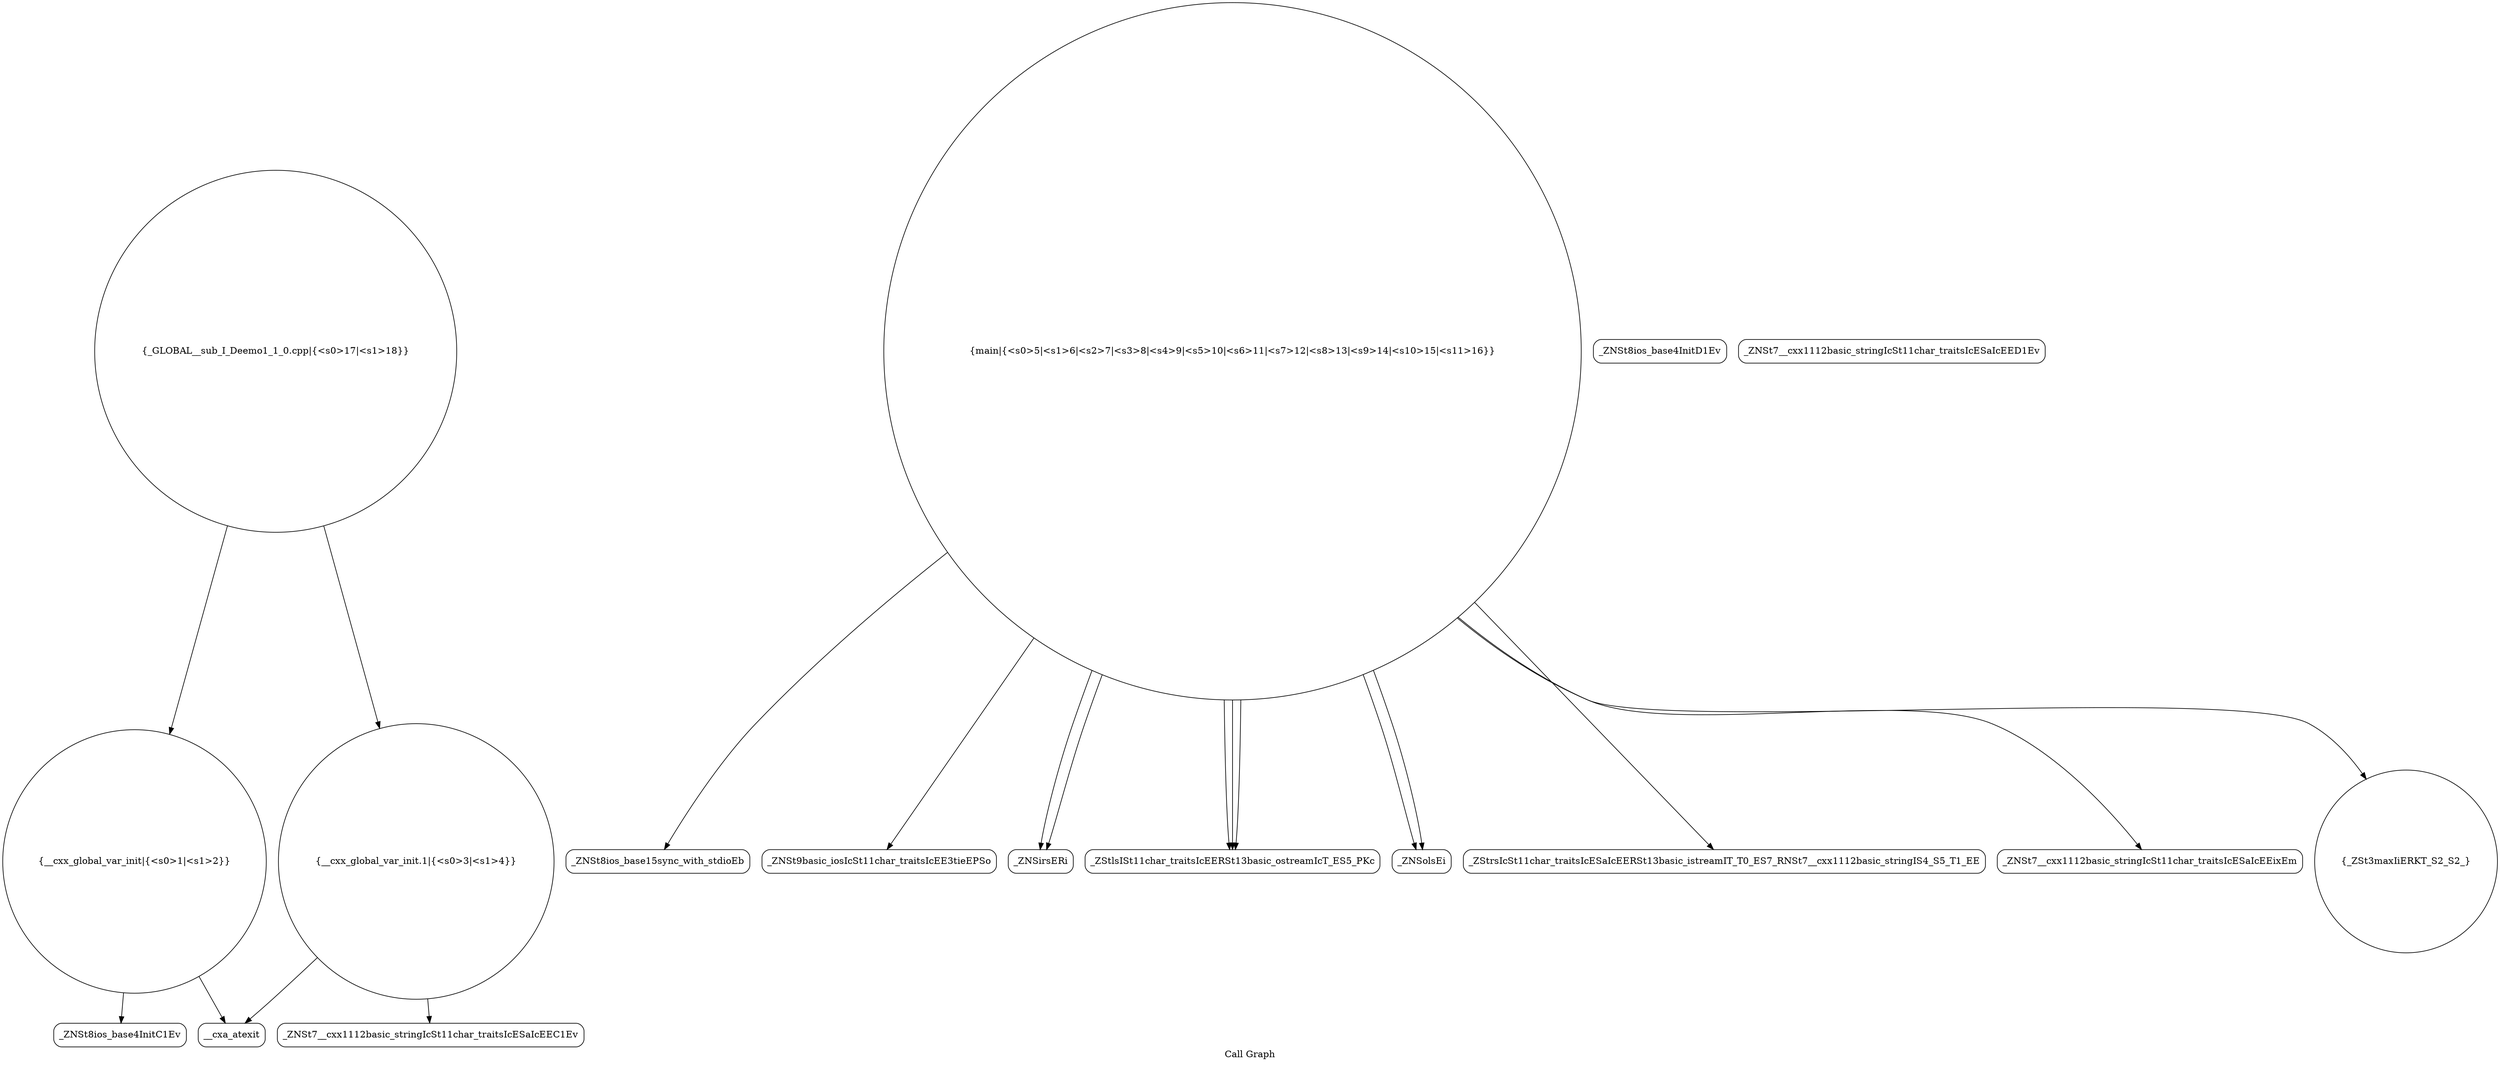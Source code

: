 digraph "Call Graph" {
	label="Call Graph";

	Node0x556a32f1df00 [shape=record,shape=circle,label="{__cxx_global_var_init|{<s0>1|<s1>2}}"];
	Node0x556a32f1df00:s0 -> Node0x556a32f1e390[color=black];
	Node0x556a32f1df00:s1 -> Node0x556a32f1e490[color=black];
	Node0x556a32f1e690 [shape=record,shape=circle,label="{main|{<s0>5|<s1>6|<s2>7|<s3>8|<s4>9|<s5>10|<s6>11|<s7>12|<s8>13|<s9>14|<s10>15|<s11>16}}"];
	Node0x556a32f1e690:s0 -> Node0x556a32f1e710[color=black];
	Node0x556a32f1e690:s1 -> Node0x556a32f1e790[color=black];
	Node0x556a32f1e690:s2 -> Node0x556a32f1e810[color=black];
	Node0x556a32f1e690:s3 -> Node0x556a32f1e890[color=black];
	Node0x556a32f1e690:s4 -> Node0x556a32f1e910[color=black];
	Node0x556a32f1e690:s5 -> Node0x556a32f1e890[color=black];
	Node0x556a32f1e690:s6 -> Node0x556a32f1e810[color=black];
	Node0x556a32f1e690:s7 -> Node0x556a32f1e990[color=black];
	Node0x556a32f1e690:s8 -> Node0x556a32f1ea10[color=black];
	Node0x556a32f1e690:s9 -> Node0x556a32f1ea90[color=black];
	Node0x556a32f1e690:s10 -> Node0x556a32f1e910[color=black];
	Node0x556a32f1e690:s11 -> Node0x556a32f1e890[color=black];
	Node0x556a32f1ea10 [shape=record,shape=Mrecord,label="{_ZNSt7__cxx1112basic_stringIcSt11char_traitsIcESaIcEEixEm}"];
	Node0x556a32f1e410 [shape=record,shape=Mrecord,label="{_ZNSt8ios_base4InitD1Ev}"];
	Node0x556a32f1e790 [shape=record,shape=Mrecord,label="{_ZNSt9basic_iosIcSt11char_traitsIcEE3tieEPSo}"];
	Node0x556a32f1eb10 [shape=record,shape=circle,label="{_GLOBAL__sub_I_Deemo1_1_0.cpp|{<s0>17|<s1>18}}"];
	Node0x556a32f1eb10:s0 -> Node0x556a32f1df00[color=black];
	Node0x556a32f1eb10:s1 -> Node0x556a32f1e510[color=black];
	Node0x556a32f1e510 [shape=record,shape=circle,label="{__cxx_global_var_init.1|{<s0>3|<s1>4}}"];
	Node0x556a32f1e510:s0 -> Node0x556a32f1e590[color=black];
	Node0x556a32f1e510:s1 -> Node0x556a32f1e490[color=black];
	Node0x556a32f1e890 [shape=record,shape=Mrecord,label="{_ZStlsISt11char_traitsIcEERSt13basic_ostreamIcT_ES5_PKc}"];
	Node0x556a32f1e610 [shape=record,shape=Mrecord,label="{_ZNSt7__cxx1112basic_stringIcSt11char_traitsIcESaIcEED1Ev}"];
	Node0x556a32f1e990 [shape=record,shape=Mrecord,label="{_ZStrsIcSt11char_traitsIcESaIcEERSt13basic_istreamIT_T0_ES7_RNSt7__cxx1112basic_stringIS4_S5_T1_EE}"];
	Node0x556a32f1e390 [shape=record,shape=Mrecord,label="{_ZNSt8ios_base4InitC1Ev}"];
	Node0x556a32f1e710 [shape=record,shape=Mrecord,label="{_ZNSt8ios_base15sync_with_stdioEb}"];
	Node0x556a32f1ea90 [shape=record,shape=circle,label="{_ZSt3maxIiERKT_S2_S2_}"];
	Node0x556a32f1e490 [shape=record,shape=Mrecord,label="{__cxa_atexit}"];
	Node0x556a32f1e810 [shape=record,shape=Mrecord,label="{_ZNSirsERi}"];
	Node0x556a32f1e590 [shape=record,shape=Mrecord,label="{_ZNSt7__cxx1112basic_stringIcSt11char_traitsIcESaIcEEC1Ev}"];
	Node0x556a32f1e910 [shape=record,shape=Mrecord,label="{_ZNSolsEi}"];
}

